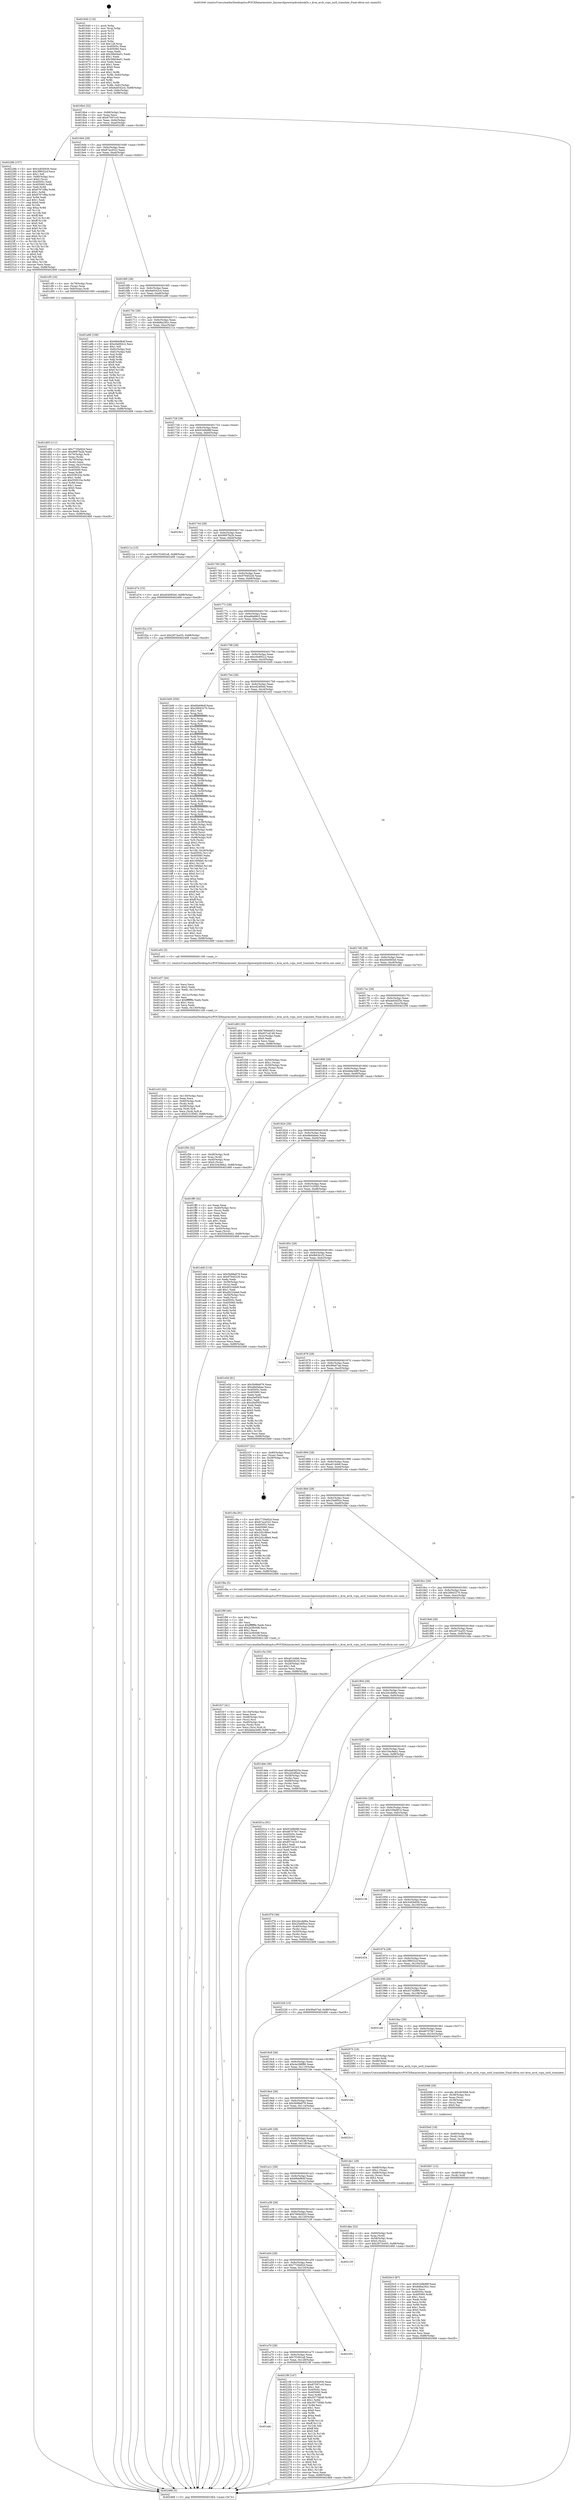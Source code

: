 digraph "0x401640" {
  label = "0x401640 (/mnt/c/Users/mathe/Desktop/tcc/POCII/binaries/extr_linuxarchpowerpckvmbook3s.c_kvm_arch_vcpu_ioctl_translate_Final-ollvm.out::main(0))"
  labelloc = "t"
  node[shape=record]

  Entry [label="",width=0.3,height=0.3,shape=circle,fillcolor=black,style=filled]
  "0x4016b4" [label="{
     0x4016b4 [32]\l
     | [instrs]\l
     &nbsp;&nbsp;0x4016b4 \<+6\>: mov -0x88(%rbp),%eax\l
     &nbsp;&nbsp;0x4016ba \<+2\>: mov %eax,%ecx\l
     &nbsp;&nbsp;0x4016bc \<+6\>: sub $0x87597cc0,%ecx\l
     &nbsp;&nbsp;0x4016c2 \<+6\>: mov %eax,-0x9c(%rbp)\l
     &nbsp;&nbsp;0x4016c8 \<+6\>: mov %ecx,-0xa0(%rbp)\l
     &nbsp;&nbsp;0x4016ce \<+6\>: je 000000000040228b \<main+0xc4b\>\l
  }"]
  "0x40228b" [label="{
     0x40228b [157]\l
     | [instrs]\l
     &nbsp;&nbsp;0x40228b \<+5\>: mov $0x3c83b936,%eax\l
     &nbsp;&nbsp;0x402290 \<+5\>: mov $0x3f9032cf,%ecx\l
     &nbsp;&nbsp;0x402295 \<+2\>: mov $0x1,%dl\l
     &nbsp;&nbsp;0x402297 \<+4\>: mov -0x80(%rbp),%rsi\l
     &nbsp;&nbsp;0x40229b \<+6\>: movl $0x0,(%rsi)\l
     &nbsp;&nbsp;0x4022a1 \<+7\>: mov 0x40505c,%edi\l
     &nbsp;&nbsp;0x4022a8 \<+8\>: mov 0x405060,%r8d\l
     &nbsp;&nbsp;0x4022b0 \<+3\>: mov %edi,%r9d\l
     &nbsp;&nbsp;0x4022b3 \<+7\>: sub $0x6767cf9a,%r9d\l
     &nbsp;&nbsp;0x4022ba \<+4\>: sub $0x1,%r9d\l
     &nbsp;&nbsp;0x4022be \<+7\>: add $0x6767cf9a,%r9d\l
     &nbsp;&nbsp;0x4022c5 \<+4\>: imul %r9d,%edi\l
     &nbsp;&nbsp;0x4022c9 \<+3\>: and $0x1,%edi\l
     &nbsp;&nbsp;0x4022cc \<+3\>: cmp $0x0,%edi\l
     &nbsp;&nbsp;0x4022cf \<+4\>: sete %r10b\l
     &nbsp;&nbsp;0x4022d3 \<+4\>: cmp $0xa,%r8d\l
     &nbsp;&nbsp;0x4022d7 \<+4\>: setl %r11b\l
     &nbsp;&nbsp;0x4022db \<+3\>: mov %r10b,%bl\l
     &nbsp;&nbsp;0x4022de \<+3\>: xor $0xff,%bl\l
     &nbsp;&nbsp;0x4022e1 \<+3\>: mov %r11b,%r14b\l
     &nbsp;&nbsp;0x4022e4 \<+4\>: xor $0xff,%r14b\l
     &nbsp;&nbsp;0x4022e8 \<+3\>: xor $0x0,%dl\l
     &nbsp;&nbsp;0x4022eb \<+3\>: mov %bl,%r15b\l
     &nbsp;&nbsp;0x4022ee \<+4\>: and $0x0,%r15b\l
     &nbsp;&nbsp;0x4022f2 \<+3\>: and %dl,%r10b\l
     &nbsp;&nbsp;0x4022f5 \<+3\>: mov %r14b,%r12b\l
     &nbsp;&nbsp;0x4022f8 \<+4\>: and $0x0,%r12b\l
     &nbsp;&nbsp;0x4022fc \<+3\>: and %dl,%r11b\l
     &nbsp;&nbsp;0x4022ff \<+3\>: or %r10b,%r15b\l
     &nbsp;&nbsp;0x402302 \<+3\>: or %r11b,%r12b\l
     &nbsp;&nbsp;0x402305 \<+3\>: xor %r12b,%r15b\l
     &nbsp;&nbsp;0x402308 \<+3\>: or %r14b,%bl\l
     &nbsp;&nbsp;0x40230b \<+3\>: xor $0xff,%bl\l
     &nbsp;&nbsp;0x40230e \<+3\>: or $0x0,%dl\l
     &nbsp;&nbsp;0x402311 \<+2\>: and %dl,%bl\l
     &nbsp;&nbsp;0x402313 \<+3\>: or %bl,%r15b\l
     &nbsp;&nbsp;0x402316 \<+4\>: test $0x1,%r15b\l
     &nbsp;&nbsp;0x40231a \<+3\>: cmovne %ecx,%eax\l
     &nbsp;&nbsp;0x40231d \<+6\>: mov %eax,-0x88(%rbp)\l
     &nbsp;&nbsp;0x402323 \<+5\>: jmp 0000000000402468 \<main+0xe28\>\l
  }"]
  "0x4016d4" [label="{
     0x4016d4 [28]\l
     | [instrs]\l
     &nbsp;&nbsp;0x4016d4 \<+5\>: jmp 00000000004016d9 \<main+0x99\>\l
     &nbsp;&nbsp;0x4016d9 \<+6\>: mov -0x9c(%rbp),%eax\l
     &nbsp;&nbsp;0x4016df \<+5\>: sub $0x87acd322,%eax\l
     &nbsp;&nbsp;0x4016e4 \<+6\>: mov %eax,-0xa4(%rbp)\l
     &nbsp;&nbsp;0x4016ea \<+6\>: je 0000000000401cf5 \<main+0x6b5\>\l
  }"]
  Exit [label="",width=0.3,height=0.3,shape=circle,fillcolor=black,style=filled,peripheries=2]
  "0x401cf5" [label="{
     0x401cf5 [16]\l
     | [instrs]\l
     &nbsp;&nbsp;0x401cf5 \<+4\>: mov -0x78(%rbp),%rax\l
     &nbsp;&nbsp;0x401cf9 \<+3\>: mov (%rax),%rax\l
     &nbsp;&nbsp;0x401cfc \<+4\>: mov 0x8(%rax),%rdi\l
     &nbsp;&nbsp;0x401d00 \<+5\>: call 0000000000401060 \<atoi@plt\>\l
     | [calls]\l
     &nbsp;&nbsp;0x401060 \{1\} (unknown)\l
  }"]
  "0x4016f0" [label="{
     0x4016f0 [28]\l
     | [instrs]\l
     &nbsp;&nbsp;0x4016f0 \<+5\>: jmp 00000000004016f5 \<main+0xb5\>\l
     &nbsp;&nbsp;0x4016f5 \<+6\>: mov -0x9c(%rbp),%eax\l
     &nbsp;&nbsp;0x4016fb \<+5\>: sub $0x8a6542c4,%eax\l
     &nbsp;&nbsp;0x401700 \<+6\>: mov %eax,-0xa8(%rbp)\l
     &nbsp;&nbsp;0x401706 \<+6\>: je 0000000000401a96 \<main+0x456\>\l
  }"]
  "0x401a8c" [label="{
     0x401a8c\l
  }", style=dashed]
  "0x401a96" [label="{
     0x401a96 [106]\l
     | [instrs]\l
     &nbsp;&nbsp;0x401a96 \<+5\>: mov $0x6feb964f,%eax\l
     &nbsp;&nbsp;0x401a9b \<+5\>: mov $0xc0e692c2,%ecx\l
     &nbsp;&nbsp;0x401aa0 \<+2\>: mov $0x1,%dl\l
     &nbsp;&nbsp;0x401aa2 \<+7\>: mov -0x82(%rbp),%sil\l
     &nbsp;&nbsp;0x401aa9 \<+7\>: mov -0x81(%rbp),%dil\l
     &nbsp;&nbsp;0x401ab0 \<+3\>: mov %sil,%r8b\l
     &nbsp;&nbsp;0x401ab3 \<+4\>: xor $0xff,%r8b\l
     &nbsp;&nbsp;0x401ab7 \<+3\>: mov %dil,%r9b\l
     &nbsp;&nbsp;0x401aba \<+4\>: xor $0xff,%r9b\l
     &nbsp;&nbsp;0x401abe \<+3\>: xor $0x0,%dl\l
     &nbsp;&nbsp;0x401ac1 \<+3\>: mov %r8b,%r10b\l
     &nbsp;&nbsp;0x401ac4 \<+4\>: and $0x0,%r10b\l
     &nbsp;&nbsp;0x401ac8 \<+3\>: and %dl,%sil\l
     &nbsp;&nbsp;0x401acb \<+3\>: mov %r9b,%r11b\l
     &nbsp;&nbsp;0x401ace \<+4\>: and $0x0,%r11b\l
     &nbsp;&nbsp;0x401ad2 \<+3\>: and %dl,%dil\l
     &nbsp;&nbsp;0x401ad5 \<+3\>: or %sil,%r10b\l
     &nbsp;&nbsp;0x401ad8 \<+3\>: or %dil,%r11b\l
     &nbsp;&nbsp;0x401adb \<+3\>: xor %r11b,%r10b\l
     &nbsp;&nbsp;0x401ade \<+3\>: or %r9b,%r8b\l
     &nbsp;&nbsp;0x401ae1 \<+4\>: xor $0xff,%r8b\l
     &nbsp;&nbsp;0x401ae5 \<+3\>: or $0x0,%dl\l
     &nbsp;&nbsp;0x401ae8 \<+3\>: and %dl,%r8b\l
     &nbsp;&nbsp;0x401aeb \<+3\>: or %r8b,%r10b\l
     &nbsp;&nbsp;0x401aee \<+4\>: test $0x1,%r10b\l
     &nbsp;&nbsp;0x401af2 \<+3\>: cmovne %ecx,%eax\l
     &nbsp;&nbsp;0x401af5 \<+6\>: mov %eax,-0x88(%rbp)\l
     &nbsp;&nbsp;0x401afb \<+5\>: jmp 0000000000402468 \<main+0xe28\>\l
  }"]
  "0x40170c" [label="{
     0x40170c [28]\l
     | [instrs]\l
     &nbsp;&nbsp;0x40170c \<+5\>: jmp 0000000000401711 \<main+0xd1\>\l
     &nbsp;&nbsp;0x401711 \<+6\>: mov -0x9c(%rbp),%eax\l
     &nbsp;&nbsp;0x401717 \<+5\>: sub $0x8d6a292c,%eax\l
     &nbsp;&nbsp;0x40171c \<+6\>: mov %eax,-0xac(%rbp)\l
     &nbsp;&nbsp;0x401722 \<+6\>: je 000000000040211a \<main+0xada\>\l
  }"]
  "0x402468" [label="{
     0x402468 [5]\l
     | [instrs]\l
     &nbsp;&nbsp;0x402468 \<+5\>: jmp 00000000004016b4 \<main+0x74\>\l
  }"]
  "0x401640" [label="{
     0x401640 [116]\l
     | [instrs]\l
     &nbsp;&nbsp;0x401640 \<+1\>: push %rbp\l
     &nbsp;&nbsp;0x401641 \<+3\>: mov %rsp,%rbp\l
     &nbsp;&nbsp;0x401644 \<+2\>: push %r15\l
     &nbsp;&nbsp;0x401646 \<+2\>: push %r14\l
     &nbsp;&nbsp;0x401648 \<+2\>: push %r13\l
     &nbsp;&nbsp;0x40164a \<+2\>: push %r12\l
     &nbsp;&nbsp;0x40164c \<+1\>: push %rbx\l
     &nbsp;&nbsp;0x40164d \<+7\>: sub $0x128,%rsp\l
     &nbsp;&nbsp;0x401654 \<+7\>: mov 0x40505c,%eax\l
     &nbsp;&nbsp;0x40165b \<+7\>: mov 0x405060,%ecx\l
     &nbsp;&nbsp;0x401662 \<+2\>: mov %eax,%edx\l
     &nbsp;&nbsp;0x401664 \<+6\>: add $0x56b04a01,%edx\l
     &nbsp;&nbsp;0x40166a \<+3\>: sub $0x1,%edx\l
     &nbsp;&nbsp;0x40166d \<+6\>: sub $0x56b04a01,%edx\l
     &nbsp;&nbsp;0x401673 \<+3\>: imul %edx,%eax\l
     &nbsp;&nbsp;0x401676 \<+3\>: and $0x1,%eax\l
     &nbsp;&nbsp;0x401679 \<+3\>: cmp $0x0,%eax\l
     &nbsp;&nbsp;0x40167c \<+4\>: sete %r8b\l
     &nbsp;&nbsp;0x401680 \<+4\>: and $0x1,%r8b\l
     &nbsp;&nbsp;0x401684 \<+7\>: mov %r8b,-0x82(%rbp)\l
     &nbsp;&nbsp;0x40168b \<+3\>: cmp $0xa,%ecx\l
     &nbsp;&nbsp;0x40168e \<+4\>: setl %r8b\l
     &nbsp;&nbsp;0x401692 \<+4\>: and $0x1,%r8b\l
     &nbsp;&nbsp;0x401696 \<+7\>: mov %r8b,-0x81(%rbp)\l
     &nbsp;&nbsp;0x40169d \<+10\>: movl $0x8a6542c4,-0x88(%rbp)\l
     &nbsp;&nbsp;0x4016a7 \<+6\>: mov %edi,-0x8c(%rbp)\l
     &nbsp;&nbsp;0x4016ad \<+7\>: mov %rsi,-0x98(%rbp)\l
  }"]
  "0x4021f8" [label="{
     0x4021f8 [147]\l
     | [instrs]\l
     &nbsp;&nbsp;0x4021f8 \<+5\>: mov $0x3c83b936,%eax\l
     &nbsp;&nbsp;0x4021fd \<+5\>: mov $0x87597cc0,%ecx\l
     &nbsp;&nbsp;0x402202 \<+2\>: mov $0x1,%dl\l
     &nbsp;&nbsp;0x402204 \<+7\>: mov 0x40505c,%esi\l
     &nbsp;&nbsp;0x40220b \<+7\>: mov 0x405060,%edi\l
     &nbsp;&nbsp;0x402212 \<+3\>: mov %esi,%r8d\l
     &nbsp;&nbsp;0x402215 \<+7\>: add $0x3077d0d0,%r8d\l
     &nbsp;&nbsp;0x40221c \<+4\>: sub $0x1,%r8d\l
     &nbsp;&nbsp;0x402220 \<+7\>: sub $0x3077d0d0,%r8d\l
     &nbsp;&nbsp;0x402227 \<+4\>: imul %r8d,%esi\l
     &nbsp;&nbsp;0x40222b \<+3\>: and $0x1,%esi\l
     &nbsp;&nbsp;0x40222e \<+3\>: cmp $0x0,%esi\l
     &nbsp;&nbsp;0x402231 \<+4\>: sete %r9b\l
     &nbsp;&nbsp;0x402235 \<+3\>: cmp $0xa,%edi\l
     &nbsp;&nbsp;0x402238 \<+4\>: setl %r10b\l
     &nbsp;&nbsp;0x40223c \<+3\>: mov %r9b,%r11b\l
     &nbsp;&nbsp;0x40223f \<+4\>: xor $0xff,%r11b\l
     &nbsp;&nbsp;0x402243 \<+3\>: mov %r10b,%bl\l
     &nbsp;&nbsp;0x402246 \<+3\>: xor $0xff,%bl\l
     &nbsp;&nbsp;0x402249 \<+3\>: xor $0x0,%dl\l
     &nbsp;&nbsp;0x40224c \<+3\>: mov %r11b,%r14b\l
     &nbsp;&nbsp;0x40224f \<+4\>: and $0x0,%r14b\l
     &nbsp;&nbsp;0x402253 \<+3\>: and %dl,%r9b\l
     &nbsp;&nbsp;0x402256 \<+3\>: mov %bl,%r15b\l
     &nbsp;&nbsp;0x402259 \<+4\>: and $0x0,%r15b\l
     &nbsp;&nbsp;0x40225d \<+3\>: and %dl,%r10b\l
     &nbsp;&nbsp;0x402260 \<+3\>: or %r9b,%r14b\l
     &nbsp;&nbsp;0x402263 \<+3\>: or %r10b,%r15b\l
     &nbsp;&nbsp;0x402266 \<+3\>: xor %r15b,%r14b\l
     &nbsp;&nbsp;0x402269 \<+3\>: or %bl,%r11b\l
     &nbsp;&nbsp;0x40226c \<+4\>: xor $0xff,%r11b\l
     &nbsp;&nbsp;0x402270 \<+3\>: or $0x0,%dl\l
     &nbsp;&nbsp;0x402273 \<+3\>: and %dl,%r11b\l
     &nbsp;&nbsp;0x402276 \<+3\>: or %r11b,%r14b\l
     &nbsp;&nbsp;0x402279 \<+4\>: test $0x1,%r14b\l
     &nbsp;&nbsp;0x40227d \<+3\>: cmovne %ecx,%eax\l
     &nbsp;&nbsp;0x402280 \<+6\>: mov %eax,-0x88(%rbp)\l
     &nbsp;&nbsp;0x402286 \<+5\>: jmp 0000000000402468 \<main+0xe28\>\l
  }"]
  "0x40211a" [label="{
     0x40211a [15]\l
     | [instrs]\l
     &nbsp;&nbsp;0x40211a \<+10\>: movl $0x7f1691e8,-0x88(%rbp)\l
     &nbsp;&nbsp;0x402124 \<+5\>: jmp 0000000000402468 \<main+0xe28\>\l
  }"]
  "0x401728" [label="{
     0x401728 [28]\l
     | [instrs]\l
     &nbsp;&nbsp;0x401728 \<+5\>: jmp 000000000040172d \<main+0xed\>\l
     &nbsp;&nbsp;0x40172d \<+6\>: mov -0x9c(%rbp),%eax\l
     &nbsp;&nbsp;0x401733 \<+5\>: sub $0x91b9b98f,%eax\l
     &nbsp;&nbsp;0x401738 \<+6\>: mov %eax,-0xb0(%rbp)\l
     &nbsp;&nbsp;0x40173e \<+6\>: je 00000000004023e3 \<main+0xda3\>\l
  }"]
  "0x401a70" [label="{
     0x401a70 [28]\l
     | [instrs]\l
     &nbsp;&nbsp;0x401a70 \<+5\>: jmp 0000000000401a75 \<main+0x435\>\l
     &nbsp;&nbsp;0x401a75 \<+6\>: mov -0x9c(%rbp),%eax\l
     &nbsp;&nbsp;0x401a7b \<+5\>: sub $0x7f1691e8,%eax\l
     &nbsp;&nbsp;0x401a80 \<+6\>: mov %eax,-0x128(%rbp)\l
     &nbsp;&nbsp;0x401a86 \<+6\>: je 00000000004021f8 \<main+0xbb8\>\l
  }"]
  "0x4023e3" [label="{
     0x4023e3\l
  }", style=dashed]
  "0x401744" [label="{
     0x401744 [28]\l
     | [instrs]\l
     &nbsp;&nbsp;0x401744 \<+5\>: jmp 0000000000401749 \<main+0x109\>\l
     &nbsp;&nbsp;0x401749 \<+6\>: mov -0x9c(%rbp),%eax\l
     &nbsp;&nbsp;0x40174f \<+5\>: sub $0x9697fa2b,%eax\l
     &nbsp;&nbsp;0x401754 \<+6\>: mov %eax,-0xb4(%rbp)\l
     &nbsp;&nbsp;0x40175a \<+6\>: je 0000000000401d74 \<main+0x734\>\l
  }"]
  "0x402391" [label="{
     0x402391\l
  }", style=dashed]
  "0x401d74" [label="{
     0x401d74 [15]\l
     | [instrs]\l
     &nbsp;&nbsp;0x401d74 \<+10\>: movl $0xd04085e0,-0x88(%rbp)\l
     &nbsp;&nbsp;0x401d7e \<+5\>: jmp 0000000000402468 \<main+0xe28\>\l
  }"]
  "0x401760" [label="{
     0x401760 [28]\l
     | [instrs]\l
     &nbsp;&nbsp;0x401760 \<+5\>: jmp 0000000000401765 \<main+0x125\>\l
     &nbsp;&nbsp;0x401765 \<+6\>: mov -0x9c(%rbp),%eax\l
     &nbsp;&nbsp;0x40176b \<+5\>: sub $0x97940226,%eax\l
     &nbsp;&nbsp;0x401770 \<+6\>: mov %eax,-0xb8(%rbp)\l
     &nbsp;&nbsp;0x401776 \<+6\>: je 0000000000401f2a \<main+0x8ea\>\l
  }"]
  "0x401a54" [label="{
     0x401a54 [28]\l
     | [instrs]\l
     &nbsp;&nbsp;0x401a54 \<+5\>: jmp 0000000000401a59 \<main+0x419\>\l
     &nbsp;&nbsp;0x401a59 \<+6\>: mov -0x9c(%rbp),%eax\l
     &nbsp;&nbsp;0x401a5f \<+5\>: sub $0x7720e92d,%eax\l
     &nbsp;&nbsp;0x401a64 \<+6\>: mov %eax,-0x124(%rbp)\l
     &nbsp;&nbsp;0x401a6a \<+6\>: je 0000000000402391 \<main+0xd51\>\l
  }"]
  "0x401f2a" [label="{
     0x401f2a [15]\l
     | [instrs]\l
     &nbsp;&nbsp;0x401f2a \<+10\>: movl $0x2873ce55,-0x88(%rbp)\l
     &nbsp;&nbsp;0x401f34 \<+5\>: jmp 0000000000402468 \<main+0xe28\>\l
  }"]
  "0x40177c" [label="{
     0x40177c [28]\l
     | [instrs]\l
     &nbsp;&nbsp;0x40177c \<+5\>: jmp 0000000000401781 \<main+0x141\>\l
     &nbsp;&nbsp;0x401781 \<+6\>: mov -0x9c(%rbp),%eax\l
     &nbsp;&nbsp;0x401787 \<+5\>: sub $0xad6a88c5,%eax\l
     &nbsp;&nbsp;0x40178c \<+6\>: mov %eax,-0xbc(%rbp)\l
     &nbsp;&nbsp;0x401792 \<+6\>: je 0000000000402440 \<main+0xe00\>\l
  }"]
  "0x402129" [label="{
     0x402129\l
  }", style=dashed]
  "0x402440" [label="{
     0x402440\l
  }", style=dashed]
  "0x401798" [label="{
     0x401798 [28]\l
     | [instrs]\l
     &nbsp;&nbsp;0x401798 \<+5\>: jmp 000000000040179d \<main+0x15d\>\l
     &nbsp;&nbsp;0x40179d \<+6\>: mov -0x9c(%rbp),%eax\l
     &nbsp;&nbsp;0x4017a3 \<+5\>: sub $0xc0e692c2,%eax\l
     &nbsp;&nbsp;0x4017a8 \<+6\>: mov %eax,-0xc0(%rbp)\l
     &nbsp;&nbsp;0x4017ae \<+6\>: je 0000000000401b00 \<main+0x4c0\>\l
  }"]
  "0x401a38" [label="{
     0x401a38 [28]\l
     | [instrs]\l
     &nbsp;&nbsp;0x401a38 \<+5\>: jmp 0000000000401a3d \<main+0x3fd\>\l
     &nbsp;&nbsp;0x401a3d \<+6\>: mov -0x9c(%rbp),%eax\l
     &nbsp;&nbsp;0x401a43 \<+5\>: sub $0x7694d453,%eax\l
     &nbsp;&nbsp;0x401a48 \<+6\>: mov %eax,-0x120(%rbp)\l
     &nbsp;&nbsp;0x401a4e \<+6\>: je 0000000000402129 \<main+0xae9\>\l
  }"]
  "0x401b00" [label="{
     0x401b00 [350]\l
     | [instrs]\l
     &nbsp;&nbsp;0x401b00 \<+5\>: mov $0x6feb964f,%eax\l
     &nbsp;&nbsp;0x401b05 \<+5\>: mov $0x26943270,%ecx\l
     &nbsp;&nbsp;0x401b0a \<+2\>: mov $0x1,%dl\l
     &nbsp;&nbsp;0x401b0c \<+3\>: mov %rsp,%rsi\l
     &nbsp;&nbsp;0x401b0f \<+4\>: add $0xfffffffffffffff0,%rsi\l
     &nbsp;&nbsp;0x401b13 \<+3\>: mov %rsi,%rsp\l
     &nbsp;&nbsp;0x401b16 \<+4\>: mov %rsi,-0x80(%rbp)\l
     &nbsp;&nbsp;0x401b1a \<+3\>: mov %rsp,%rsi\l
     &nbsp;&nbsp;0x401b1d \<+4\>: add $0xfffffffffffffff0,%rsi\l
     &nbsp;&nbsp;0x401b21 \<+3\>: mov %rsi,%rsp\l
     &nbsp;&nbsp;0x401b24 \<+3\>: mov %rsp,%rdi\l
     &nbsp;&nbsp;0x401b27 \<+4\>: add $0xfffffffffffffff0,%rdi\l
     &nbsp;&nbsp;0x401b2b \<+3\>: mov %rdi,%rsp\l
     &nbsp;&nbsp;0x401b2e \<+4\>: mov %rdi,-0x78(%rbp)\l
     &nbsp;&nbsp;0x401b32 \<+3\>: mov %rsp,%rdi\l
     &nbsp;&nbsp;0x401b35 \<+4\>: add $0xfffffffffffffff0,%rdi\l
     &nbsp;&nbsp;0x401b39 \<+3\>: mov %rdi,%rsp\l
     &nbsp;&nbsp;0x401b3c \<+4\>: mov %rdi,-0x70(%rbp)\l
     &nbsp;&nbsp;0x401b40 \<+3\>: mov %rsp,%rdi\l
     &nbsp;&nbsp;0x401b43 \<+4\>: add $0xfffffffffffffff0,%rdi\l
     &nbsp;&nbsp;0x401b47 \<+3\>: mov %rdi,%rsp\l
     &nbsp;&nbsp;0x401b4a \<+4\>: mov %rdi,-0x68(%rbp)\l
     &nbsp;&nbsp;0x401b4e \<+3\>: mov %rsp,%rdi\l
     &nbsp;&nbsp;0x401b51 \<+4\>: add $0xfffffffffffffff0,%rdi\l
     &nbsp;&nbsp;0x401b55 \<+3\>: mov %rdi,%rsp\l
     &nbsp;&nbsp;0x401b58 \<+4\>: mov %rdi,-0x60(%rbp)\l
     &nbsp;&nbsp;0x401b5c \<+3\>: mov %rsp,%rdi\l
     &nbsp;&nbsp;0x401b5f \<+4\>: add $0xfffffffffffffff0,%rdi\l
     &nbsp;&nbsp;0x401b63 \<+3\>: mov %rdi,%rsp\l
     &nbsp;&nbsp;0x401b66 \<+4\>: mov %rdi,-0x58(%rbp)\l
     &nbsp;&nbsp;0x401b6a \<+3\>: mov %rsp,%rdi\l
     &nbsp;&nbsp;0x401b6d \<+4\>: add $0xfffffffffffffff0,%rdi\l
     &nbsp;&nbsp;0x401b71 \<+3\>: mov %rdi,%rsp\l
     &nbsp;&nbsp;0x401b74 \<+4\>: mov %rdi,-0x50(%rbp)\l
     &nbsp;&nbsp;0x401b78 \<+3\>: mov %rsp,%rdi\l
     &nbsp;&nbsp;0x401b7b \<+4\>: add $0xfffffffffffffff0,%rdi\l
     &nbsp;&nbsp;0x401b7f \<+3\>: mov %rdi,%rsp\l
     &nbsp;&nbsp;0x401b82 \<+4\>: mov %rdi,-0x48(%rbp)\l
     &nbsp;&nbsp;0x401b86 \<+3\>: mov %rsp,%rdi\l
     &nbsp;&nbsp;0x401b89 \<+4\>: add $0xfffffffffffffff0,%rdi\l
     &nbsp;&nbsp;0x401b8d \<+3\>: mov %rdi,%rsp\l
     &nbsp;&nbsp;0x401b90 \<+4\>: mov %rdi,-0x40(%rbp)\l
     &nbsp;&nbsp;0x401b94 \<+3\>: mov %rsp,%rdi\l
     &nbsp;&nbsp;0x401b97 \<+4\>: add $0xfffffffffffffff0,%rdi\l
     &nbsp;&nbsp;0x401b9b \<+3\>: mov %rdi,%rsp\l
     &nbsp;&nbsp;0x401b9e \<+4\>: mov %rdi,-0x38(%rbp)\l
     &nbsp;&nbsp;0x401ba2 \<+4\>: mov -0x80(%rbp),%rdi\l
     &nbsp;&nbsp;0x401ba6 \<+6\>: movl $0x0,(%rdi)\l
     &nbsp;&nbsp;0x401bac \<+7\>: mov -0x8c(%rbp),%r8d\l
     &nbsp;&nbsp;0x401bb3 \<+3\>: mov %r8d,(%rsi)\l
     &nbsp;&nbsp;0x401bb6 \<+4\>: mov -0x78(%rbp),%rdi\l
     &nbsp;&nbsp;0x401bba \<+7\>: mov -0x98(%rbp),%r9\l
     &nbsp;&nbsp;0x401bc1 \<+3\>: mov %r9,(%rdi)\l
     &nbsp;&nbsp;0x401bc4 \<+3\>: cmpl $0x2,(%rsi)\l
     &nbsp;&nbsp;0x401bc7 \<+4\>: setne %r10b\l
     &nbsp;&nbsp;0x401bcb \<+4\>: and $0x1,%r10b\l
     &nbsp;&nbsp;0x401bcf \<+4\>: mov %r10b,-0x2d(%rbp)\l
     &nbsp;&nbsp;0x401bd3 \<+8\>: mov 0x40505c,%r11d\l
     &nbsp;&nbsp;0x401bdb \<+7\>: mov 0x405060,%ebx\l
     &nbsp;&nbsp;0x401be2 \<+3\>: mov %r11d,%r14d\l
     &nbsp;&nbsp;0x401be5 \<+7\>: add $0x16f4fa0,%r14d\l
     &nbsp;&nbsp;0x401bec \<+4\>: sub $0x1,%r14d\l
     &nbsp;&nbsp;0x401bf0 \<+7\>: sub $0x16f4fa0,%r14d\l
     &nbsp;&nbsp;0x401bf7 \<+4\>: imul %r14d,%r11d\l
     &nbsp;&nbsp;0x401bfb \<+4\>: and $0x1,%r11d\l
     &nbsp;&nbsp;0x401bff \<+4\>: cmp $0x0,%r11d\l
     &nbsp;&nbsp;0x401c03 \<+4\>: sete %r10b\l
     &nbsp;&nbsp;0x401c07 \<+3\>: cmp $0xa,%ebx\l
     &nbsp;&nbsp;0x401c0a \<+4\>: setl %r15b\l
     &nbsp;&nbsp;0x401c0e \<+3\>: mov %r10b,%r12b\l
     &nbsp;&nbsp;0x401c11 \<+4\>: xor $0xff,%r12b\l
     &nbsp;&nbsp;0x401c15 \<+3\>: mov %r15b,%r13b\l
     &nbsp;&nbsp;0x401c18 \<+4\>: xor $0xff,%r13b\l
     &nbsp;&nbsp;0x401c1c \<+3\>: xor $0x1,%dl\l
     &nbsp;&nbsp;0x401c1f \<+3\>: mov %r12b,%sil\l
     &nbsp;&nbsp;0x401c22 \<+4\>: and $0xff,%sil\l
     &nbsp;&nbsp;0x401c26 \<+3\>: and %dl,%r10b\l
     &nbsp;&nbsp;0x401c29 \<+3\>: mov %r13b,%dil\l
     &nbsp;&nbsp;0x401c2c \<+4\>: and $0xff,%dil\l
     &nbsp;&nbsp;0x401c30 \<+3\>: and %dl,%r15b\l
     &nbsp;&nbsp;0x401c33 \<+3\>: or %r10b,%sil\l
     &nbsp;&nbsp;0x401c36 \<+3\>: or %r15b,%dil\l
     &nbsp;&nbsp;0x401c39 \<+3\>: xor %dil,%sil\l
     &nbsp;&nbsp;0x401c3c \<+3\>: or %r13b,%r12b\l
     &nbsp;&nbsp;0x401c3f \<+4\>: xor $0xff,%r12b\l
     &nbsp;&nbsp;0x401c43 \<+3\>: or $0x1,%dl\l
     &nbsp;&nbsp;0x401c46 \<+3\>: and %dl,%r12b\l
     &nbsp;&nbsp;0x401c49 \<+3\>: or %r12b,%sil\l
     &nbsp;&nbsp;0x401c4c \<+4\>: test $0x1,%sil\l
     &nbsp;&nbsp;0x401c50 \<+3\>: cmovne %ecx,%eax\l
     &nbsp;&nbsp;0x401c53 \<+6\>: mov %eax,-0x88(%rbp)\l
     &nbsp;&nbsp;0x401c59 \<+5\>: jmp 0000000000402468 \<main+0xe28\>\l
  }"]
  "0x4017b4" [label="{
     0x4017b4 [28]\l
     | [instrs]\l
     &nbsp;&nbsp;0x4017b4 \<+5\>: jmp 00000000004017b9 \<main+0x179\>\l
     &nbsp;&nbsp;0x4017b9 \<+6\>: mov -0x9c(%rbp),%eax\l
     &nbsp;&nbsp;0x4017bf \<+5\>: sub $0xcd24f0ed,%eax\l
     &nbsp;&nbsp;0x4017c4 \<+6\>: mov %eax,-0xc4(%rbp)\l
     &nbsp;&nbsp;0x4017ca \<+6\>: je 0000000000401e02 \<main+0x7c2\>\l
  }"]
  "0x40234c" [label="{
     0x40234c\l
  }", style=dashed]
  "0x4020c3" [label="{
     0x4020c3 [87]\l
     | [instrs]\l
     &nbsp;&nbsp;0x4020c3 \<+5\>: mov $0x91b9b98f,%eax\l
     &nbsp;&nbsp;0x4020c8 \<+5\>: mov $0x8d6a292c,%esi\l
     &nbsp;&nbsp;0x4020cd \<+2\>: xor %ecx,%ecx\l
     &nbsp;&nbsp;0x4020cf \<+7\>: mov 0x40505c,%edx\l
     &nbsp;&nbsp;0x4020d6 \<+8\>: mov 0x405060,%r8d\l
     &nbsp;&nbsp;0x4020de \<+3\>: sub $0x1,%ecx\l
     &nbsp;&nbsp;0x4020e1 \<+3\>: mov %edx,%r9d\l
     &nbsp;&nbsp;0x4020e4 \<+3\>: add %ecx,%r9d\l
     &nbsp;&nbsp;0x4020e7 \<+4\>: imul %r9d,%edx\l
     &nbsp;&nbsp;0x4020eb \<+3\>: and $0x1,%edx\l
     &nbsp;&nbsp;0x4020ee \<+3\>: cmp $0x0,%edx\l
     &nbsp;&nbsp;0x4020f1 \<+4\>: sete %r10b\l
     &nbsp;&nbsp;0x4020f5 \<+4\>: cmp $0xa,%r8d\l
     &nbsp;&nbsp;0x4020f9 \<+4\>: setl %r11b\l
     &nbsp;&nbsp;0x4020fd \<+3\>: mov %r10b,%bl\l
     &nbsp;&nbsp;0x402100 \<+3\>: and %r11b,%bl\l
     &nbsp;&nbsp;0x402103 \<+3\>: xor %r11b,%r10b\l
     &nbsp;&nbsp;0x402106 \<+3\>: or %r10b,%bl\l
     &nbsp;&nbsp;0x402109 \<+3\>: test $0x1,%bl\l
     &nbsp;&nbsp;0x40210c \<+3\>: cmovne %esi,%eax\l
     &nbsp;&nbsp;0x40210f \<+6\>: mov %eax,-0x88(%rbp)\l
     &nbsp;&nbsp;0x402115 \<+5\>: jmp 0000000000402468 \<main+0xe28\>\l
  }"]
  "0x401e02" [label="{
     0x401e02 [5]\l
     | [instrs]\l
     &nbsp;&nbsp;0x401e02 \<+5\>: call 0000000000401160 \<next_i\>\l
     | [calls]\l
     &nbsp;&nbsp;0x401160 \{1\} (/mnt/c/Users/mathe/Desktop/tcc/POCII/binaries/extr_linuxarchpowerpckvmbook3s.c_kvm_arch_vcpu_ioctl_translate_Final-ollvm.out::next_i)\l
  }"]
  "0x4017d0" [label="{
     0x4017d0 [28]\l
     | [instrs]\l
     &nbsp;&nbsp;0x4017d0 \<+5\>: jmp 00000000004017d5 \<main+0x195\>\l
     &nbsp;&nbsp;0x4017d5 \<+6\>: mov -0x9c(%rbp),%eax\l
     &nbsp;&nbsp;0x4017db \<+5\>: sub $0xd04085e0,%eax\l
     &nbsp;&nbsp;0x4017e0 \<+6\>: mov %eax,-0xc8(%rbp)\l
     &nbsp;&nbsp;0x4017e6 \<+6\>: je 0000000000401d83 \<main+0x743\>\l
  }"]
  "0x4020b7" [label="{
     0x4020b7 [12]\l
     | [instrs]\l
     &nbsp;&nbsp;0x4020b7 \<+4\>: mov -0x48(%rbp),%rdi\l
     &nbsp;&nbsp;0x4020bb \<+3\>: mov (%rdi),%rdi\l
     &nbsp;&nbsp;0x4020be \<+5\>: call 0000000000401030 \<free@plt\>\l
     | [calls]\l
     &nbsp;&nbsp;0x401030 \{1\} (unknown)\l
  }"]
  "0x401d83" [label="{
     0x401d83 [30]\l
     | [instrs]\l
     &nbsp;&nbsp;0x401d83 \<+5\>: mov $0x7694d453,%eax\l
     &nbsp;&nbsp;0x401d88 \<+5\>: mov $0x657cd148,%ecx\l
     &nbsp;&nbsp;0x401d8d \<+3\>: mov -0x2c(%rbp),%edx\l
     &nbsp;&nbsp;0x401d90 \<+3\>: cmp $0x0,%edx\l
     &nbsp;&nbsp;0x401d93 \<+3\>: cmove %ecx,%eax\l
     &nbsp;&nbsp;0x401d96 \<+6\>: mov %eax,-0x88(%rbp)\l
     &nbsp;&nbsp;0x401d9c \<+5\>: jmp 0000000000402468 \<main+0xe28\>\l
  }"]
  "0x4017ec" [label="{
     0x4017ec [28]\l
     | [instrs]\l
     &nbsp;&nbsp;0x4017ec \<+5\>: jmp 00000000004017f1 \<main+0x1b1\>\l
     &nbsp;&nbsp;0x4017f1 \<+6\>: mov -0x9c(%rbp),%eax\l
     &nbsp;&nbsp;0x4017f7 \<+5\>: sub $0xda93d25e,%eax\l
     &nbsp;&nbsp;0x4017fc \<+6\>: mov %eax,-0xcc(%rbp)\l
     &nbsp;&nbsp;0x401802 \<+6\>: je 0000000000401f39 \<main+0x8f9\>\l
  }"]
  "0x4020a5" [label="{
     0x4020a5 [18]\l
     | [instrs]\l
     &nbsp;&nbsp;0x4020a5 \<+4\>: mov -0x60(%rbp),%rdi\l
     &nbsp;&nbsp;0x4020a9 \<+3\>: mov (%rdi),%rdi\l
     &nbsp;&nbsp;0x4020ac \<+6\>: mov %eax,-0x138(%rbp)\l
     &nbsp;&nbsp;0x4020b2 \<+5\>: call 0000000000401030 \<free@plt\>\l
     | [calls]\l
     &nbsp;&nbsp;0x401030 \{1\} (unknown)\l
  }"]
  "0x401f39" [label="{
     0x401f39 [29]\l
     | [instrs]\l
     &nbsp;&nbsp;0x401f39 \<+4\>: mov -0x50(%rbp),%rax\l
     &nbsp;&nbsp;0x401f3d \<+6\>: movl $0x1,(%rax)\l
     &nbsp;&nbsp;0x401f43 \<+4\>: mov -0x50(%rbp),%rax\l
     &nbsp;&nbsp;0x401f47 \<+3\>: movslq (%rax),%rax\l
     &nbsp;&nbsp;0x401f4a \<+4\>: shl $0x2,%rax\l
     &nbsp;&nbsp;0x401f4e \<+3\>: mov %rax,%rdi\l
     &nbsp;&nbsp;0x401f51 \<+5\>: call 0000000000401050 \<malloc@plt\>\l
     | [calls]\l
     &nbsp;&nbsp;0x401050 \{1\} (unknown)\l
  }"]
  "0x401808" [label="{
     0x401808 [28]\l
     | [instrs]\l
     &nbsp;&nbsp;0x401808 \<+5\>: jmp 000000000040180d \<main+0x1cd\>\l
     &nbsp;&nbsp;0x40180d \<+6\>: mov -0x9c(%rbp),%eax\l
     &nbsp;&nbsp;0x401813 \<+5\>: sub $0xddda3e8f,%eax\l
     &nbsp;&nbsp;0x401818 \<+6\>: mov %eax,-0xd0(%rbp)\l
     &nbsp;&nbsp;0x40181e \<+6\>: je 0000000000401ff0 \<main+0x9b0\>\l
  }"]
  "0x402088" [label="{
     0x402088 [29]\l
     | [instrs]\l
     &nbsp;&nbsp;0x402088 \<+10\>: movabs $0x4030b6,%rdi\l
     &nbsp;&nbsp;0x402092 \<+4\>: mov -0x38(%rbp),%rsi\l
     &nbsp;&nbsp;0x402096 \<+2\>: mov %eax,(%rsi)\l
     &nbsp;&nbsp;0x402098 \<+4\>: mov -0x38(%rbp),%rsi\l
     &nbsp;&nbsp;0x40209c \<+2\>: mov (%rsi),%esi\l
     &nbsp;&nbsp;0x40209e \<+2\>: mov $0x0,%al\l
     &nbsp;&nbsp;0x4020a0 \<+5\>: call 0000000000401040 \<printf@plt\>\l
     | [calls]\l
     &nbsp;&nbsp;0x401040 \{1\} (unknown)\l
  }"]
  "0x401ff0" [label="{
     0x401ff0 [42]\l
     | [instrs]\l
     &nbsp;&nbsp;0x401ff0 \<+2\>: xor %eax,%eax\l
     &nbsp;&nbsp;0x401ff2 \<+4\>: mov -0x40(%rbp),%rcx\l
     &nbsp;&nbsp;0x401ff6 \<+2\>: mov (%rcx),%edx\l
     &nbsp;&nbsp;0x401ff8 \<+2\>: mov %eax,%esi\l
     &nbsp;&nbsp;0x401ffa \<+2\>: sub %edx,%esi\l
     &nbsp;&nbsp;0x401ffc \<+2\>: mov %eax,%edx\l
     &nbsp;&nbsp;0x401ffe \<+3\>: sub $0x1,%edx\l
     &nbsp;&nbsp;0x402001 \<+2\>: add %edx,%esi\l
     &nbsp;&nbsp;0x402003 \<+2\>: sub %esi,%eax\l
     &nbsp;&nbsp;0x402005 \<+4\>: mov -0x40(%rbp),%rcx\l
     &nbsp;&nbsp;0x402009 \<+2\>: mov %eax,(%rcx)\l
     &nbsp;&nbsp;0x40200b \<+10\>: movl $0x334c9eb2,-0x88(%rbp)\l
     &nbsp;&nbsp;0x402015 \<+5\>: jmp 0000000000402468 \<main+0xe28\>\l
  }"]
  "0x401824" [label="{
     0x401824 [28]\l
     | [instrs]\l
     &nbsp;&nbsp;0x401824 \<+5\>: jmp 0000000000401829 \<main+0x1e9\>\l
     &nbsp;&nbsp;0x401829 \<+6\>: mov -0x9c(%rbp),%eax\l
     &nbsp;&nbsp;0x40182f \<+5\>: sub $0xe8e0abee,%eax\l
     &nbsp;&nbsp;0x401834 \<+6\>: mov %eax,-0xd4(%rbp)\l
     &nbsp;&nbsp;0x40183a \<+6\>: je 0000000000401eb8 \<main+0x878\>\l
  }"]
  "0x401fc7" [label="{
     0x401fc7 [41]\l
     | [instrs]\l
     &nbsp;&nbsp;0x401fc7 \<+6\>: mov -0x134(%rbp),%ecx\l
     &nbsp;&nbsp;0x401fcd \<+3\>: imul %eax,%ecx\l
     &nbsp;&nbsp;0x401fd0 \<+4\>: mov -0x48(%rbp),%rsi\l
     &nbsp;&nbsp;0x401fd4 \<+3\>: mov (%rsi),%rsi\l
     &nbsp;&nbsp;0x401fd7 \<+4\>: mov -0x40(%rbp),%rdi\l
     &nbsp;&nbsp;0x401fdb \<+3\>: movslq (%rdi),%rdi\l
     &nbsp;&nbsp;0x401fde \<+3\>: mov %ecx,(%rsi,%rdi,4)\l
     &nbsp;&nbsp;0x401fe1 \<+10\>: movl $0xddda3e8f,-0x88(%rbp)\l
     &nbsp;&nbsp;0x401feb \<+5\>: jmp 0000000000402468 \<main+0xe28\>\l
  }"]
  "0x401eb8" [label="{
     0x401eb8 [114]\l
     | [instrs]\l
     &nbsp;&nbsp;0x401eb8 \<+5\>: mov $0x5b98a979,%eax\l
     &nbsp;&nbsp;0x401ebd \<+5\>: mov $0x97940226,%ecx\l
     &nbsp;&nbsp;0x401ec2 \<+2\>: xor %edx,%edx\l
     &nbsp;&nbsp;0x401ec4 \<+4\>: mov -0x58(%rbp),%rsi\l
     &nbsp;&nbsp;0x401ec8 \<+2\>: mov (%rsi),%edi\l
     &nbsp;&nbsp;0x401eca \<+6\>: sub $0xd0224de9,%edi\l
     &nbsp;&nbsp;0x401ed0 \<+3\>: add $0x1,%edi\l
     &nbsp;&nbsp;0x401ed3 \<+6\>: add $0xd0224de9,%edi\l
     &nbsp;&nbsp;0x401ed9 \<+4\>: mov -0x58(%rbp),%rsi\l
     &nbsp;&nbsp;0x401edd \<+2\>: mov %edi,(%rsi)\l
     &nbsp;&nbsp;0x401edf \<+7\>: mov 0x40505c,%edi\l
     &nbsp;&nbsp;0x401ee6 \<+8\>: mov 0x405060,%r8d\l
     &nbsp;&nbsp;0x401eee \<+3\>: sub $0x1,%edx\l
     &nbsp;&nbsp;0x401ef1 \<+3\>: mov %edi,%r9d\l
     &nbsp;&nbsp;0x401ef4 \<+3\>: add %edx,%r9d\l
     &nbsp;&nbsp;0x401ef7 \<+4\>: imul %r9d,%edi\l
     &nbsp;&nbsp;0x401efb \<+3\>: and $0x1,%edi\l
     &nbsp;&nbsp;0x401efe \<+3\>: cmp $0x0,%edi\l
     &nbsp;&nbsp;0x401f01 \<+4\>: sete %r10b\l
     &nbsp;&nbsp;0x401f05 \<+4\>: cmp $0xa,%r8d\l
     &nbsp;&nbsp;0x401f09 \<+4\>: setl %r11b\l
     &nbsp;&nbsp;0x401f0d \<+3\>: mov %r10b,%bl\l
     &nbsp;&nbsp;0x401f10 \<+3\>: and %r11b,%bl\l
     &nbsp;&nbsp;0x401f13 \<+3\>: xor %r11b,%r10b\l
     &nbsp;&nbsp;0x401f16 \<+3\>: or %r10b,%bl\l
     &nbsp;&nbsp;0x401f19 \<+3\>: test $0x1,%bl\l
     &nbsp;&nbsp;0x401f1c \<+3\>: cmovne %ecx,%eax\l
     &nbsp;&nbsp;0x401f1f \<+6\>: mov %eax,-0x88(%rbp)\l
     &nbsp;&nbsp;0x401f25 \<+5\>: jmp 0000000000402468 \<main+0xe28\>\l
  }"]
  "0x401840" [label="{
     0x401840 [28]\l
     | [instrs]\l
     &nbsp;&nbsp;0x401840 \<+5\>: jmp 0000000000401845 \<main+0x205\>\l
     &nbsp;&nbsp;0x401845 \<+6\>: mov -0x9c(%rbp),%eax\l
     &nbsp;&nbsp;0x40184b \<+5\>: sub $0xf1519583,%eax\l
     &nbsp;&nbsp;0x401850 \<+6\>: mov %eax,-0xd8(%rbp)\l
     &nbsp;&nbsp;0x401856 \<+6\>: je 0000000000401e5d \<main+0x81d\>\l
  }"]
  "0x401f9f" [label="{
     0x401f9f [40]\l
     | [instrs]\l
     &nbsp;&nbsp;0x401f9f \<+5\>: mov $0x2,%ecx\l
     &nbsp;&nbsp;0x401fa4 \<+1\>: cltd\l
     &nbsp;&nbsp;0x401fa5 \<+2\>: idiv %ecx\l
     &nbsp;&nbsp;0x401fa7 \<+6\>: imul $0xfffffffe,%edx,%ecx\l
     &nbsp;&nbsp;0x401fad \<+6\>: add $0x2a3fc0d8,%ecx\l
     &nbsp;&nbsp;0x401fb3 \<+3\>: add $0x1,%ecx\l
     &nbsp;&nbsp;0x401fb6 \<+6\>: sub $0x2a3fc0d8,%ecx\l
     &nbsp;&nbsp;0x401fbc \<+6\>: mov %ecx,-0x134(%rbp)\l
     &nbsp;&nbsp;0x401fc2 \<+5\>: call 0000000000401160 \<next_i\>\l
     | [calls]\l
     &nbsp;&nbsp;0x401160 \{1\} (/mnt/c/Users/mathe/Desktop/tcc/POCII/binaries/extr_linuxarchpowerpckvmbook3s.c_kvm_arch_vcpu_ioctl_translate_Final-ollvm.out::next_i)\l
  }"]
  "0x401e5d" [label="{
     0x401e5d [91]\l
     | [instrs]\l
     &nbsp;&nbsp;0x401e5d \<+5\>: mov $0x5b98a979,%eax\l
     &nbsp;&nbsp;0x401e62 \<+5\>: mov $0xe8e0abee,%ecx\l
     &nbsp;&nbsp;0x401e67 \<+7\>: mov 0x40505c,%edx\l
     &nbsp;&nbsp;0x401e6e \<+7\>: mov 0x405060,%esi\l
     &nbsp;&nbsp;0x401e75 \<+2\>: mov %edx,%edi\l
     &nbsp;&nbsp;0x401e77 \<+6\>: add $0xa5ef593f,%edi\l
     &nbsp;&nbsp;0x401e7d \<+3\>: sub $0x1,%edi\l
     &nbsp;&nbsp;0x401e80 \<+6\>: sub $0xa5ef593f,%edi\l
     &nbsp;&nbsp;0x401e86 \<+3\>: imul %edi,%edx\l
     &nbsp;&nbsp;0x401e89 \<+3\>: and $0x1,%edx\l
     &nbsp;&nbsp;0x401e8c \<+3\>: cmp $0x0,%edx\l
     &nbsp;&nbsp;0x401e8f \<+4\>: sete %r8b\l
     &nbsp;&nbsp;0x401e93 \<+3\>: cmp $0xa,%esi\l
     &nbsp;&nbsp;0x401e96 \<+4\>: setl %r9b\l
     &nbsp;&nbsp;0x401e9a \<+3\>: mov %r8b,%r10b\l
     &nbsp;&nbsp;0x401e9d \<+3\>: and %r9b,%r10b\l
     &nbsp;&nbsp;0x401ea0 \<+3\>: xor %r9b,%r8b\l
     &nbsp;&nbsp;0x401ea3 \<+3\>: or %r8b,%r10b\l
     &nbsp;&nbsp;0x401ea6 \<+4\>: test $0x1,%r10b\l
     &nbsp;&nbsp;0x401eaa \<+3\>: cmovne %ecx,%eax\l
     &nbsp;&nbsp;0x401ead \<+6\>: mov %eax,-0x88(%rbp)\l
     &nbsp;&nbsp;0x401eb3 \<+5\>: jmp 0000000000402468 \<main+0xe28\>\l
  }"]
  "0x40185c" [label="{
     0x40185c [28]\l
     | [instrs]\l
     &nbsp;&nbsp;0x40185c \<+5\>: jmp 0000000000401861 \<main+0x221\>\l
     &nbsp;&nbsp;0x401861 \<+6\>: mov -0x9c(%rbp),%eax\l
     &nbsp;&nbsp;0x401867 \<+5\>: sub $0xfb63b1f2,%eax\l
     &nbsp;&nbsp;0x40186c \<+6\>: mov %eax,-0xdc(%rbp)\l
     &nbsp;&nbsp;0x401872 \<+6\>: je 0000000000401c7c \<main+0x63c\>\l
  }"]
  "0x401f56" [label="{
     0x401f56 [32]\l
     | [instrs]\l
     &nbsp;&nbsp;0x401f56 \<+4\>: mov -0x48(%rbp),%rdi\l
     &nbsp;&nbsp;0x401f5a \<+3\>: mov %rax,(%rdi)\l
     &nbsp;&nbsp;0x401f5d \<+4\>: mov -0x40(%rbp),%rax\l
     &nbsp;&nbsp;0x401f61 \<+6\>: movl $0x0,(%rax)\l
     &nbsp;&nbsp;0x401f67 \<+10\>: movl $0x334c9eb2,-0x88(%rbp)\l
     &nbsp;&nbsp;0x401f71 \<+5\>: jmp 0000000000402468 \<main+0xe28\>\l
  }"]
  "0x401c7c" [label="{
     0x401c7c\l
  }", style=dashed]
  "0x401878" [label="{
     0x401878 [28]\l
     | [instrs]\l
     &nbsp;&nbsp;0x401878 \<+5\>: jmp 000000000040187d \<main+0x23d\>\l
     &nbsp;&nbsp;0x40187d \<+6\>: mov -0x9c(%rbp),%eax\l
     &nbsp;&nbsp;0x401883 \<+5\>: sub $0x99a07ad,%eax\l
     &nbsp;&nbsp;0x401888 \<+6\>: mov %eax,-0xe0(%rbp)\l
     &nbsp;&nbsp;0x40188e \<+6\>: je 0000000000402337 \<main+0xcf7\>\l
  }"]
  "0x401e33" [label="{
     0x401e33 [42]\l
     | [instrs]\l
     &nbsp;&nbsp;0x401e33 \<+6\>: mov -0x130(%rbp),%ecx\l
     &nbsp;&nbsp;0x401e39 \<+3\>: imul %eax,%ecx\l
     &nbsp;&nbsp;0x401e3c \<+4\>: mov -0x60(%rbp),%rdi\l
     &nbsp;&nbsp;0x401e40 \<+3\>: mov (%rdi),%rdi\l
     &nbsp;&nbsp;0x401e43 \<+4\>: mov -0x58(%rbp),%r8\l
     &nbsp;&nbsp;0x401e47 \<+3\>: movslq (%r8),%r8\l
     &nbsp;&nbsp;0x401e4a \<+4\>: mov %ecx,(%rdi,%r8,4)\l
     &nbsp;&nbsp;0x401e4e \<+10\>: movl $0xf1519583,-0x88(%rbp)\l
     &nbsp;&nbsp;0x401e58 \<+5\>: jmp 0000000000402468 \<main+0xe28\>\l
  }"]
  "0x402337" [label="{
     0x402337 [21]\l
     | [instrs]\l
     &nbsp;&nbsp;0x402337 \<+4\>: mov -0x80(%rbp),%rax\l
     &nbsp;&nbsp;0x40233b \<+2\>: mov (%rax),%eax\l
     &nbsp;&nbsp;0x40233d \<+4\>: lea -0x28(%rbp),%rsp\l
     &nbsp;&nbsp;0x402341 \<+1\>: pop %rbx\l
     &nbsp;&nbsp;0x402342 \<+2\>: pop %r12\l
     &nbsp;&nbsp;0x402344 \<+2\>: pop %r13\l
     &nbsp;&nbsp;0x402346 \<+2\>: pop %r14\l
     &nbsp;&nbsp;0x402348 \<+2\>: pop %r15\l
     &nbsp;&nbsp;0x40234a \<+1\>: pop %rbp\l
     &nbsp;&nbsp;0x40234b \<+1\>: ret\l
  }"]
  "0x401894" [label="{
     0x401894 [28]\l
     | [instrs]\l
     &nbsp;&nbsp;0x401894 \<+5\>: jmp 0000000000401899 \<main+0x259\>\l
     &nbsp;&nbsp;0x401899 \<+6\>: mov -0x9c(%rbp),%eax\l
     &nbsp;&nbsp;0x40189f \<+5\>: sub $0xa0144b6,%eax\l
     &nbsp;&nbsp;0x4018a4 \<+6\>: mov %eax,-0xe4(%rbp)\l
     &nbsp;&nbsp;0x4018aa \<+6\>: je 0000000000401c9a \<main+0x65a\>\l
  }"]
  "0x401e07" [label="{
     0x401e07 [44]\l
     | [instrs]\l
     &nbsp;&nbsp;0x401e07 \<+2\>: xor %ecx,%ecx\l
     &nbsp;&nbsp;0x401e09 \<+5\>: mov $0x2,%edx\l
     &nbsp;&nbsp;0x401e0e \<+6\>: mov %edx,-0x12c(%rbp)\l
     &nbsp;&nbsp;0x401e14 \<+1\>: cltd\l
     &nbsp;&nbsp;0x401e15 \<+6\>: mov -0x12c(%rbp),%esi\l
     &nbsp;&nbsp;0x401e1b \<+2\>: idiv %esi\l
     &nbsp;&nbsp;0x401e1d \<+6\>: imul $0xfffffffe,%edx,%edx\l
     &nbsp;&nbsp;0x401e23 \<+3\>: sub $0x1,%ecx\l
     &nbsp;&nbsp;0x401e26 \<+2\>: sub %ecx,%edx\l
     &nbsp;&nbsp;0x401e28 \<+6\>: mov %edx,-0x130(%rbp)\l
     &nbsp;&nbsp;0x401e2e \<+5\>: call 0000000000401160 \<next_i\>\l
     | [calls]\l
     &nbsp;&nbsp;0x401160 \{1\} (/mnt/c/Users/mathe/Desktop/tcc/POCII/binaries/extr_linuxarchpowerpckvmbook3s.c_kvm_arch_vcpu_ioctl_translate_Final-ollvm.out::next_i)\l
  }"]
  "0x401c9a" [label="{
     0x401c9a [91]\l
     | [instrs]\l
     &nbsp;&nbsp;0x401c9a \<+5\>: mov $0x7720e92d,%eax\l
     &nbsp;&nbsp;0x401c9f \<+5\>: mov $0x87acd322,%ecx\l
     &nbsp;&nbsp;0x401ca4 \<+7\>: mov 0x40505c,%edx\l
     &nbsp;&nbsp;0x401cab \<+7\>: mov 0x405060,%esi\l
     &nbsp;&nbsp;0x401cb2 \<+2\>: mov %edx,%edi\l
     &nbsp;&nbsp;0x401cb4 \<+6\>: sub $0x2d2c86e4,%edi\l
     &nbsp;&nbsp;0x401cba \<+3\>: sub $0x1,%edi\l
     &nbsp;&nbsp;0x401cbd \<+6\>: add $0x2d2c86e4,%edi\l
     &nbsp;&nbsp;0x401cc3 \<+3\>: imul %edi,%edx\l
     &nbsp;&nbsp;0x401cc6 \<+3\>: and $0x1,%edx\l
     &nbsp;&nbsp;0x401cc9 \<+3\>: cmp $0x0,%edx\l
     &nbsp;&nbsp;0x401ccc \<+4\>: sete %r8b\l
     &nbsp;&nbsp;0x401cd0 \<+3\>: cmp $0xa,%esi\l
     &nbsp;&nbsp;0x401cd3 \<+4\>: setl %r9b\l
     &nbsp;&nbsp;0x401cd7 \<+3\>: mov %r8b,%r10b\l
     &nbsp;&nbsp;0x401cda \<+3\>: and %r9b,%r10b\l
     &nbsp;&nbsp;0x401cdd \<+3\>: xor %r9b,%r8b\l
     &nbsp;&nbsp;0x401ce0 \<+3\>: or %r8b,%r10b\l
     &nbsp;&nbsp;0x401ce3 \<+4\>: test $0x1,%r10b\l
     &nbsp;&nbsp;0x401ce7 \<+3\>: cmovne %ecx,%eax\l
     &nbsp;&nbsp;0x401cea \<+6\>: mov %eax,-0x88(%rbp)\l
     &nbsp;&nbsp;0x401cf0 \<+5\>: jmp 0000000000402468 \<main+0xe28\>\l
  }"]
  "0x4018b0" [label="{
     0x4018b0 [28]\l
     | [instrs]\l
     &nbsp;&nbsp;0x4018b0 \<+5\>: jmp 00000000004018b5 \<main+0x275\>\l
     &nbsp;&nbsp;0x4018b5 \<+6\>: mov -0x9c(%rbp),%eax\l
     &nbsp;&nbsp;0x4018bb \<+5\>: sub $0x25e6f5ce,%eax\l
     &nbsp;&nbsp;0x4018c0 \<+6\>: mov %eax,-0xe8(%rbp)\l
     &nbsp;&nbsp;0x4018c6 \<+6\>: je 0000000000401f9a \<main+0x95a\>\l
  }"]
  "0x401dbe" [label="{
     0x401dbe [32]\l
     | [instrs]\l
     &nbsp;&nbsp;0x401dbe \<+4\>: mov -0x60(%rbp),%rdi\l
     &nbsp;&nbsp;0x401dc2 \<+3\>: mov %rax,(%rdi)\l
     &nbsp;&nbsp;0x401dc5 \<+4\>: mov -0x58(%rbp),%rax\l
     &nbsp;&nbsp;0x401dc9 \<+6\>: movl $0x0,(%rax)\l
     &nbsp;&nbsp;0x401dcf \<+10\>: movl $0x2873ce55,-0x88(%rbp)\l
     &nbsp;&nbsp;0x401dd9 \<+5\>: jmp 0000000000402468 \<main+0xe28\>\l
  }"]
  "0x401f9a" [label="{
     0x401f9a [5]\l
     | [instrs]\l
     &nbsp;&nbsp;0x401f9a \<+5\>: call 0000000000401160 \<next_i\>\l
     | [calls]\l
     &nbsp;&nbsp;0x401160 \{1\} (/mnt/c/Users/mathe/Desktop/tcc/POCII/binaries/extr_linuxarchpowerpckvmbook3s.c_kvm_arch_vcpu_ioctl_translate_Final-ollvm.out::next_i)\l
  }"]
  "0x4018cc" [label="{
     0x4018cc [28]\l
     | [instrs]\l
     &nbsp;&nbsp;0x4018cc \<+5\>: jmp 00000000004018d1 \<main+0x291\>\l
     &nbsp;&nbsp;0x4018d1 \<+6\>: mov -0x9c(%rbp),%eax\l
     &nbsp;&nbsp;0x4018d7 \<+5\>: sub $0x26943270,%eax\l
     &nbsp;&nbsp;0x4018dc \<+6\>: mov %eax,-0xec(%rbp)\l
     &nbsp;&nbsp;0x4018e2 \<+6\>: je 0000000000401c5e \<main+0x61e\>\l
  }"]
  "0x401a1c" [label="{
     0x401a1c [28]\l
     | [instrs]\l
     &nbsp;&nbsp;0x401a1c \<+5\>: jmp 0000000000401a21 \<main+0x3e1\>\l
     &nbsp;&nbsp;0x401a21 \<+6\>: mov -0x9c(%rbp),%eax\l
     &nbsp;&nbsp;0x401a27 \<+5\>: sub $0x6feb964f,%eax\l
     &nbsp;&nbsp;0x401a2c \<+6\>: mov %eax,-0x11c(%rbp)\l
     &nbsp;&nbsp;0x401a32 \<+6\>: je 000000000040234c \<main+0xd0c\>\l
  }"]
  "0x401c5e" [label="{
     0x401c5e [30]\l
     | [instrs]\l
     &nbsp;&nbsp;0x401c5e \<+5\>: mov $0xa0144b6,%eax\l
     &nbsp;&nbsp;0x401c63 \<+5\>: mov $0xfb63b1f2,%ecx\l
     &nbsp;&nbsp;0x401c68 \<+3\>: mov -0x2d(%rbp),%dl\l
     &nbsp;&nbsp;0x401c6b \<+3\>: test $0x1,%dl\l
     &nbsp;&nbsp;0x401c6e \<+3\>: cmovne %ecx,%eax\l
     &nbsp;&nbsp;0x401c71 \<+6\>: mov %eax,-0x88(%rbp)\l
     &nbsp;&nbsp;0x401c77 \<+5\>: jmp 0000000000402468 \<main+0xe28\>\l
  }"]
  "0x4018e8" [label="{
     0x4018e8 [28]\l
     | [instrs]\l
     &nbsp;&nbsp;0x4018e8 \<+5\>: jmp 00000000004018ed \<main+0x2ad\>\l
     &nbsp;&nbsp;0x4018ed \<+6\>: mov -0x9c(%rbp),%eax\l
     &nbsp;&nbsp;0x4018f3 \<+5\>: sub $0x2873ce55,%eax\l
     &nbsp;&nbsp;0x4018f8 \<+6\>: mov %eax,-0xf0(%rbp)\l
     &nbsp;&nbsp;0x4018fe \<+6\>: je 0000000000401dde \<main+0x79e\>\l
  }"]
  "0x401d05" [label="{
     0x401d05 [111]\l
     | [instrs]\l
     &nbsp;&nbsp;0x401d05 \<+5\>: mov $0x7720e92d,%ecx\l
     &nbsp;&nbsp;0x401d0a \<+5\>: mov $0x9697fa2b,%edx\l
     &nbsp;&nbsp;0x401d0f \<+4\>: mov -0x70(%rbp),%rdi\l
     &nbsp;&nbsp;0x401d13 \<+2\>: mov %eax,(%rdi)\l
     &nbsp;&nbsp;0x401d15 \<+4\>: mov -0x70(%rbp),%rdi\l
     &nbsp;&nbsp;0x401d19 \<+2\>: mov (%rdi),%eax\l
     &nbsp;&nbsp;0x401d1b \<+3\>: mov %eax,-0x2c(%rbp)\l
     &nbsp;&nbsp;0x401d1e \<+7\>: mov 0x40505c,%eax\l
     &nbsp;&nbsp;0x401d25 \<+7\>: mov 0x405060,%esi\l
     &nbsp;&nbsp;0x401d2c \<+3\>: mov %eax,%r8d\l
     &nbsp;&nbsp;0x401d2f \<+7\>: sub $0x559533a,%r8d\l
     &nbsp;&nbsp;0x401d36 \<+4\>: sub $0x1,%r8d\l
     &nbsp;&nbsp;0x401d3a \<+7\>: add $0x559533a,%r8d\l
     &nbsp;&nbsp;0x401d41 \<+4\>: imul %r8d,%eax\l
     &nbsp;&nbsp;0x401d45 \<+3\>: and $0x1,%eax\l
     &nbsp;&nbsp;0x401d48 \<+3\>: cmp $0x0,%eax\l
     &nbsp;&nbsp;0x401d4b \<+4\>: sete %r9b\l
     &nbsp;&nbsp;0x401d4f \<+3\>: cmp $0xa,%esi\l
     &nbsp;&nbsp;0x401d52 \<+4\>: setl %r10b\l
     &nbsp;&nbsp;0x401d56 \<+3\>: mov %r9b,%r11b\l
     &nbsp;&nbsp;0x401d59 \<+3\>: and %r10b,%r11b\l
     &nbsp;&nbsp;0x401d5c \<+3\>: xor %r10b,%r9b\l
     &nbsp;&nbsp;0x401d5f \<+3\>: or %r9b,%r11b\l
     &nbsp;&nbsp;0x401d62 \<+4\>: test $0x1,%r11b\l
     &nbsp;&nbsp;0x401d66 \<+3\>: cmovne %edx,%ecx\l
     &nbsp;&nbsp;0x401d69 \<+6\>: mov %ecx,-0x88(%rbp)\l
     &nbsp;&nbsp;0x401d6f \<+5\>: jmp 0000000000402468 \<main+0xe28\>\l
  }"]
  "0x401da1" [label="{
     0x401da1 [29]\l
     | [instrs]\l
     &nbsp;&nbsp;0x401da1 \<+4\>: mov -0x68(%rbp),%rax\l
     &nbsp;&nbsp;0x401da5 \<+6\>: movl $0x1,(%rax)\l
     &nbsp;&nbsp;0x401dab \<+4\>: mov -0x68(%rbp),%rax\l
     &nbsp;&nbsp;0x401daf \<+3\>: movslq (%rax),%rax\l
     &nbsp;&nbsp;0x401db2 \<+4\>: shl $0x2,%rax\l
     &nbsp;&nbsp;0x401db6 \<+3\>: mov %rax,%rdi\l
     &nbsp;&nbsp;0x401db9 \<+5\>: call 0000000000401050 \<malloc@plt\>\l
     | [calls]\l
     &nbsp;&nbsp;0x401050 \{1\} (unknown)\l
  }"]
  "0x401dde" [label="{
     0x401dde [36]\l
     | [instrs]\l
     &nbsp;&nbsp;0x401dde \<+5\>: mov $0xda93d25e,%eax\l
     &nbsp;&nbsp;0x401de3 \<+5\>: mov $0xcd24f0ed,%ecx\l
     &nbsp;&nbsp;0x401de8 \<+4\>: mov -0x58(%rbp),%rdx\l
     &nbsp;&nbsp;0x401dec \<+2\>: mov (%rdx),%esi\l
     &nbsp;&nbsp;0x401dee \<+4\>: mov -0x68(%rbp),%rdx\l
     &nbsp;&nbsp;0x401df2 \<+2\>: cmp (%rdx),%esi\l
     &nbsp;&nbsp;0x401df4 \<+3\>: cmovl %ecx,%eax\l
     &nbsp;&nbsp;0x401df7 \<+6\>: mov %eax,-0x88(%rbp)\l
     &nbsp;&nbsp;0x401dfd \<+5\>: jmp 0000000000402468 \<main+0xe28\>\l
  }"]
  "0x401904" [label="{
     0x401904 [28]\l
     | [instrs]\l
     &nbsp;&nbsp;0x401904 \<+5\>: jmp 0000000000401909 \<main+0x2c9\>\l
     &nbsp;&nbsp;0x401909 \<+6\>: mov -0x9c(%rbp),%eax\l
     &nbsp;&nbsp;0x40190f \<+5\>: sub $0x2dccb66a,%eax\l
     &nbsp;&nbsp;0x401914 \<+6\>: mov %eax,-0xf4(%rbp)\l
     &nbsp;&nbsp;0x40191a \<+6\>: je 000000000040201a \<main+0x9da\>\l
  }"]
  "0x401a00" [label="{
     0x401a00 [28]\l
     | [instrs]\l
     &nbsp;&nbsp;0x401a00 \<+5\>: jmp 0000000000401a05 \<main+0x3c5\>\l
     &nbsp;&nbsp;0x401a05 \<+6\>: mov -0x9c(%rbp),%eax\l
     &nbsp;&nbsp;0x401a0b \<+5\>: sub $0x657cd148,%eax\l
     &nbsp;&nbsp;0x401a10 \<+6\>: mov %eax,-0x118(%rbp)\l
     &nbsp;&nbsp;0x401a16 \<+6\>: je 0000000000401da1 \<main+0x761\>\l
  }"]
  "0x40201a" [label="{
     0x40201a [91]\l
     | [instrs]\l
     &nbsp;&nbsp;0x40201a \<+5\>: mov $0x91b9b98f,%eax\l
     &nbsp;&nbsp;0x40201f \<+5\>: mov $0x48707fe7,%ecx\l
     &nbsp;&nbsp;0x402024 \<+7\>: mov 0x40505c,%edx\l
     &nbsp;&nbsp;0x40202b \<+7\>: mov 0x405060,%esi\l
     &nbsp;&nbsp;0x402032 \<+2\>: mov %edx,%edi\l
     &nbsp;&nbsp;0x402034 \<+6\>: add $0x857cb1b3,%edi\l
     &nbsp;&nbsp;0x40203a \<+3\>: sub $0x1,%edi\l
     &nbsp;&nbsp;0x40203d \<+6\>: sub $0x857cb1b3,%edi\l
     &nbsp;&nbsp;0x402043 \<+3\>: imul %edi,%edx\l
     &nbsp;&nbsp;0x402046 \<+3\>: and $0x1,%edx\l
     &nbsp;&nbsp;0x402049 \<+3\>: cmp $0x0,%edx\l
     &nbsp;&nbsp;0x40204c \<+4\>: sete %r8b\l
     &nbsp;&nbsp;0x402050 \<+3\>: cmp $0xa,%esi\l
     &nbsp;&nbsp;0x402053 \<+4\>: setl %r9b\l
     &nbsp;&nbsp;0x402057 \<+3\>: mov %r8b,%r10b\l
     &nbsp;&nbsp;0x40205a \<+3\>: and %r9b,%r10b\l
     &nbsp;&nbsp;0x40205d \<+3\>: xor %r9b,%r8b\l
     &nbsp;&nbsp;0x402060 \<+3\>: or %r8b,%r10b\l
     &nbsp;&nbsp;0x402063 \<+4\>: test $0x1,%r10b\l
     &nbsp;&nbsp;0x402067 \<+3\>: cmovne %ecx,%eax\l
     &nbsp;&nbsp;0x40206a \<+6\>: mov %eax,-0x88(%rbp)\l
     &nbsp;&nbsp;0x402070 \<+5\>: jmp 0000000000402468 \<main+0xe28\>\l
  }"]
  "0x401920" [label="{
     0x401920 [28]\l
     | [instrs]\l
     &nbsp;&nbsp;0x401920 \<+5\>: jmp 0000000000401925 \<main+0x2e5\>\l
     &nbsp;&nbsp;0x401925 \<+6\>: mov -0x9c(%rbp),%eax\l
     &nbsp;&nbsp;0x40192b \<+5\>: sub $0x334c9eb2,%eax\l
     &nbsp;&nbsp;0x401930 \<+6\>: mov %eax,-0xf8(%rbp)\l
     &nbsp;&nbsp;0x401936 \<+6\>: je 0000000000401f76 \<main+0x936\>\l
  }"]
  "0x4023c1" [label="{
     0x4023c1\l
  }", style=dashed]
  "0x401f76" [label="{
     0x401f76 [36]\l
     | [instrs]\l
     &nbsp;&nbsp;0x401f76 \<+5\>: mov $0x2dccb66a,%eax\l
     &nbsp;&nbsp;0x401f7b \<+5\>: mov $0x25e6f5ce,%ecx\l
     &nbsp;&nbsp;0x401f80 \<+4\>: mov -0x40(%rbp),%rdx\l
     &nbsp;&nbsp;0x401f84 \<+2\>: mov (%rdx),%esi\l
     &nbsp;&nbsp;0x401f86 \<+4\>: mov -0x50(%rbp),%rdx\l
     &nbsp;&nbsp;0x401f8a \<+2\>: cmp (%rdx),%esi\l
     &nbsp;&nbsp;0x401f8c \<+3\>: cmovl %ecx,%eax\l
     &nbsp;&nbsp;0x401f8f \<+6\>: mov %eax,-0x88(%rbp)\l
     &nbsp;&nbsp;0x401f95 \<+5\>: jmp 0000000000402468 \<main+0xe28\>\l
  }"]
  "0x40193c" [label="{
     0x40193c [28]\l
     | [instrs]\l
     &nbsp;&nbsp;0x40193c \<+5\>: jmp 0000000000401941 \<main+0x301\>\l
     &nbsp;&nbsp;0x401941 \<+6\>: mov -0x9c(%rbp),%eax\l
     &nbsp;&nbsp;0x401947 \<+5\>: sub $0x339ef914,%eax\l
     &nbsp;&nbsp;0x40194c \<+6\>: mov %eax,-0xfc(%rbp)\l
     &nbsp;&nbsp;0x401952 \<+6\>: je 0000000000402138 \<main+0xaf8\>\l
  }"]
  "0x4019e4" [label="{
     0x4019e4 [28]\l
     | [instrs]\l
     &nbsp;&nbsp;0x4019e4 \<+5\>: jmp 00000000004019e9 \<main+0x3a9\>\l
     &nbsp;&nbsp;0x4019e9 \<+6\>: mov -0x9c(%rbp),%eax\l
     &nbsp;&nbsp;0x4019ef \<+5\>: sub $0x5b98a979,%eax\l
     &nbsp;&nbsp;0x4019f4 \<+6\>: mov %eax,-0x114(%rbp)\l
     &nbsp;&nbsp;0x4019fa \<+6\>: je 00000000004023c1 \<main+0xd81\>\l
  }"]
  "0x402138" [label="{
     0x402138\l
  }", style=dashed]
  "0x401958" [label="{
     0x401958 [28]\l
     | [instrs]\l
     &nbsp;&nbsp;0x401958 \<+5\>: jmp 000000000040195d \<main+0x31d\>\l
     &nbsp;&nbsp;0x40195d \<+6\>: mov -0x9c(%rbp),%eax\l
     &nbsp;&nbsp;0x401963 \<+5\>: sub $0x3c83b936,%eax\l
     &nbsp;&nbsp;0x401968 \<+6\>: mov %eax,-0x100(%rbp)\l
     &nbsp;&nbsp;0x40196e \<+6\>: je 0000000000402454 \<main+0xe14\>\l
  }"]
  "0x40218e" [label="{
     0x40218e\l
  }", style=dashed]
  "0x402454" [label="{
     0x402454\l
  }", style=dashed]
  "0x401974" [label="{
     0x401974 [28]\l
     | [instrs]\l
     &nbsp;&nbsp;0x401974 \<+5\>: jmp 0000000000401979 \<main+0x339\>\l
     &nbsp;&nbsp;0x401979 \<+6\>: mov -0x9c(%rbp),%eax\l
     &nbsp;&nbsp;0x40197f \<+5\>: sub $0x3f9032cf,%eax\l
     &nbsp;&nbsp;0x401984 \<+6\>: mov %eax,-0x104(%rbp)\l
     &nbsp;&nbsp;0x40198a \<+6\>: je 0000000000402328 \<main+0xce8\>\l
  }"]
  "0x4019c8" [label="{
     0x4019c8 [28]\l
     | [instrs]\l
     &nbsp;&nbsp;0x4019c8 \<+5\>: jmp 00000000004019cd \<main+0x38d\>\l
     &nbsp;&nbsp;0x4019cd \<+6\>: mov -0x9c(%rbp),%eax\l
     &nbsp;&nbsp;0x4019d3 \<+5\>: sub $0x4a288f86,%eax\l
     &nbsp;&nbsp;0x4019d8 \<+6\>: mov %eax,-0x110(%rbp)\l
     &nbsp;&nbsp;0x4019de \<+6\>: je 000000000040218e \<main+0xb4e\>\l
  }"]
  "0x402328" [label="{
     0x402328 [15]\l
     | [instrs]\l
     &nbsp;&nbsp;0x402328 \<+10\>: movl $0x99a07ad,-0x88(%rbp)\l
     &nbsp;&nbsp;0x402332 \<+5\>: jmp 0000000000402468 \<main+0xe28\>\l
  }"]
  "0x401990" [label="{
     0x401990 [28]\l
     | [instrs]\l
     &nbsp;&nbsp;0x401990 \<+5\>: jmp 0000000000401995 \<main+0x355\>\l
     &nbsp;&nbsp;0x401995 \<+6\>: mov -0x9c(%rbp),%eax\l
     &nbsp;&nbsp;0x40199b \<+5\>: sub $0x43742890,%eax\l
     &nbsp;&nbsp;0x4019a0 \<+6\>: mov %eax,-0x108(%rbp)\l
     &nbsp;&nbsp;0x4019a6 \<+6\>: je 00000000004021e9 \<main+0xba9\>\l
  }"]
  "0x402075" [label="{
     0x402075 [19]\l
     | [instrs]\l
     &nbsp;&nbsp;0x402075 \<+4\>: mov -0x60(%rbp),%rax\l
     &nbsp;&nbsp;0x402079 \<+3\>: mov (%rax),%rdi\l
     &nbsp;&nbsp;0x40207c \<+4\>: mov -0x48(%rbp),%rax\l
     &nbsp;&nbsp;0x402080 \<+3\>: mov (%rax),%rsi\l
     &nbsp;&nbsp;0x402083 \<+5\>: call 0000000000401420 \<kvm_arch_vcpu_ioctl_translate\>\l
     | [calls]\l
     &nbsp;&nbsp;0x401420 \{1\} (/mnt/c/Users/mathe/Desktop/tcc/POCII/binaries/extr_linuxarchpowerpckvmbook3s.c_kvm_arch_vcpu_ioctl_translate_Final-ollvm.out::kvm_arch_vcpu_ioctl_translate)\l
  }"]
  "0x4021e9" [label="{
     0x4021e9\l
  }", style=dashed]
  "0x4019ac" [label="{
     0x4019ac [28]\l
     | [instrs]\l
     &nbsp;&nbsp;0x4019ac \<+5\>: jmp 00000000004019b1 \<main+0x371\>\l
     &nbsp;&nbsp;0x4019b1 \<+6\>: mov -0x9c(%rbp),%eax\l
     &nbsp;&nbsp;0x4019b7 \<+5\>: sub $0x48707fe7,%eax\l
     &nbsp;&nbsp;0x4019bc \<+6\>: mov %eax,-0x10c(%rbp)\l
     &nbsp;&nbsp;0x4019c2 \<+6\>: je 0000000000402075 \<main+0xa35\>\l
  }"]
  Entry -> "0x401640" [label=" 1"]
  "0x4016b4" -> "0x40228b" [label=" 1"]
  "0x4016b4" -> "0x4016d4" [label=" 25"]
  "0x402337" -> Exit [label=" 1"]
  "0x4016d4" -> "0x401cf5" [label=" 1"]
  "0x4016d4" -> "0x4016f0" [label=" 24"]
  "0x402328" -> "0x402468" [label=" 1"]
  "0x4016f0" -> "0x401a96" [label=" 1"]
  "0x4016f0" -> "0x40170c" [label=" 23"]
  "0x401a96" -> "0x402468" [label=" 1"]
  "0x401640" -> "0x4016b4" [label=" 1"]
  "0x402468" -> "0x4016b4" [label=" 25"]
  "0x40228b" -> "0x402468" [label=" 1"]
  "0x40170c" -> "0x40211a" [label=" 1"]
  "0x40170c" -> "0x401728" [label=" 22"]
  "0x4021f8" -> "0x402468" [label=" 1"]
  "0x401728" -> "0x4023e3" [label=" 0"]
  "0x401728" -> "0x401744" [label=" 22"]
  "0x401a70" -> "0x4021f8" [label=" 1"]
  "0x401744" -> "0x401d74" [label=" 1"]
  "0x401744" -> "0x401760" [label=" 21"]
  "0x401a70" -> "0x401a8c" [label=" 0"]
  "0x401760" -> "0x401f2a" [label=" 1"]
  "0x401760" -> "0x40177c" [label=" 20"]
  "0x401a54" -> "0x402391" [label=" 0"]
  "0x40177c" -> "0x402440" [label=" 0"]
  "0x40177c" -> "0x401798" [label=" 20"]
  "0x401a54" -> "0x401a70" [label=" 1"]
  "0x401798" -> "0x401b00" [label=" 1"]
  "0x401798" -> "0x4017b4" [label=" 19"]
  "0x401a38" -> "0x402129" [label=" 0"]
  "0x401b00" -> "0x402468" [label=" 1"]
  "0x401a38" -> "0x401a54" [label=" 1"]
  "0x4017b4" -> "0x401e02" [label=" 1"]
  "0x4017b4" -> "0x4017d0" [label=" 18"]
  "0x401a1c" -> "0x40234c" [label=" 0"]
  "0x4017d0" -> "0x401d83" [label=" 1"]
  "0x4017d0" -> "0x4017ec" [label=" 17"]
  "0x401a1c" -> "0x401a38" [label=" 1"]
  "0x4017ec" -> "0x401f39" [label=" 1"]
  "0x4017ec" -> "0x401808" [label=" 16"]
  "0x40211a" -> "0x402468" [label=" 1"]
  "0x401808" -> "0x401ff0" [label=" 1"]
  "0x401808" -> "0x401824" [label=" 15"]
  "0x4020c3" -> "0x402468" [label=" 1"]
  "0x401824" -> "0x401eb8" [label=" 1"]
  "0x401824" -> "0x401840" [label=" 14"]
  "0x4020b7" -> "0x4020c3" [label=" 1"]
  "0x401840" -> "0x401e5d" [label=" 1"]
  "0x401840" -> "0x40185c" [label=" 13"]
  "0x4020a5" -> "0x4020b7" [label=" 1"]
  "0x40185c" -> "0x401c7c" [label=" 0"]
  "0x40185c" -> "0x401878" [label=" 13"]
  "0x402088" -> "0x4020a5" [label=" 1"]
  "0x401878" -> "0x402337" [label=" 1"]
  "0x401878" -> "0x401894" [label=" 12"]
  "0x402075" -> "0x402088" [label=" 1"]
  "0x401894" -> "0x401c9a" [label=" 1"]
  "0x401894" -> "0x4018b0" [label=" 11"]
  "0x40201a" -> "0x402468" [label=" 1"]
  "0x4018b0" -> "0x401f9a" [label=" 1"]
  "0x4018b0" -> "0x4018cc" [label=" 10"]
  "0x401ff0" -> "0x402468" [label=" 1"]
  "0x4018cc" -> "0x401c5e" [label=" 1"]
  "0x4018cc" -> "0x4018e8" [label=" 9"]
  "0x401c5e" -> "0x402468" [label=" 1"]
  "0x401c9a" -> "0x402468" [label=" 1"]
  "0x401cf5" -> "0x401d05" [label=" 1"]
  "0x401d05" -> "0x402468" [label=" 1"]
  "0x401d74" -> "0x402468" [label=" 1"]
  "0x401d83" -> "0x402468" [label=" 1"]
  "0x401fc7" -> "0x402468" [label=" 1"]
  "0x4018e8" -> "0x401dde" [label=" 2"]
  "0x4018e8" -> "0x401904" [label=" 7"]
  "0x401f9f" -> "0x401fc7" [label=" 1"]
  "0x401904" -> "0x40201a" [label=" 1"]
  "0x401904" -> "0x401920" [label=" 6"]
  "0x401f76" -> "0x402468" [label=" 2"]
  "0x401920" -> "0x401f76" [label=" 2"]
  "0x401920" -> "0x40193c" [label=" 4"]
  "0x401f56" -> "0x402468" [label=" 1"]
  "0x40193c" -> "0x402138" [label=" 0"]
  "0x40193c" -> "0x401958" [label=" 4"]
  "0x401f2a" -> "0x402468" [label=" 1"]
  "0x401958" -> "0x402454" [label=" 0"]
  "0x401958" -> "0x401974" [label=" 4"]
  "0x401eb8" -> "0x402468" [label=" 1"]
  "0x401974" -> "0x402328" [label=" 1"]
  "0x401974" -> "0x401990" [label=" 3"]
  "0x401e33" -> "0x402468" [label=" 1"]
  "0x401990" -> "0x4021e9" [label=" 0"]
  "0x401990" -> "0x4019ac" [label=" 3"]
  "0x401e07" -> "0x401e33" [label=" 1"]
  "0x4019ac" -> "0x402075" [label=" 1"]
  "0x4019ac" -> "0x4019c8" [label=" 2"]
  "0x401e5d" -> "0x402468" [label=" 1"]
  "0x4019c8" -> "0x40218e" [label=" 0"]
  "0x4019c8" -> "0x4019e4" [label=" 2"]
  "0x401f39" -> "0x401f56" [label=" 1"]
  "0x4019e4" -> "0x4023c1" [label=" 0"]
  "0x4019e4" -> "0x401a00" [label=" 2"]
  "0x401f9a" -> "0x401f9f" [label=" 1"]
  "0x401a00" -> "0x401da1" [label=" 1"]
  "0x401a00" -> "0x401a1c" [label=" 1"]
  "0x401da1" -> "0x401dbe" [label=" 1"]
  "0x401dbe" -> "0x402468" [label=" 1"]
  "0x401dde" -> "0x402468" [label=" 2"]
  "0x401e02" -> "0x401e07" [label=" 1"]
}
